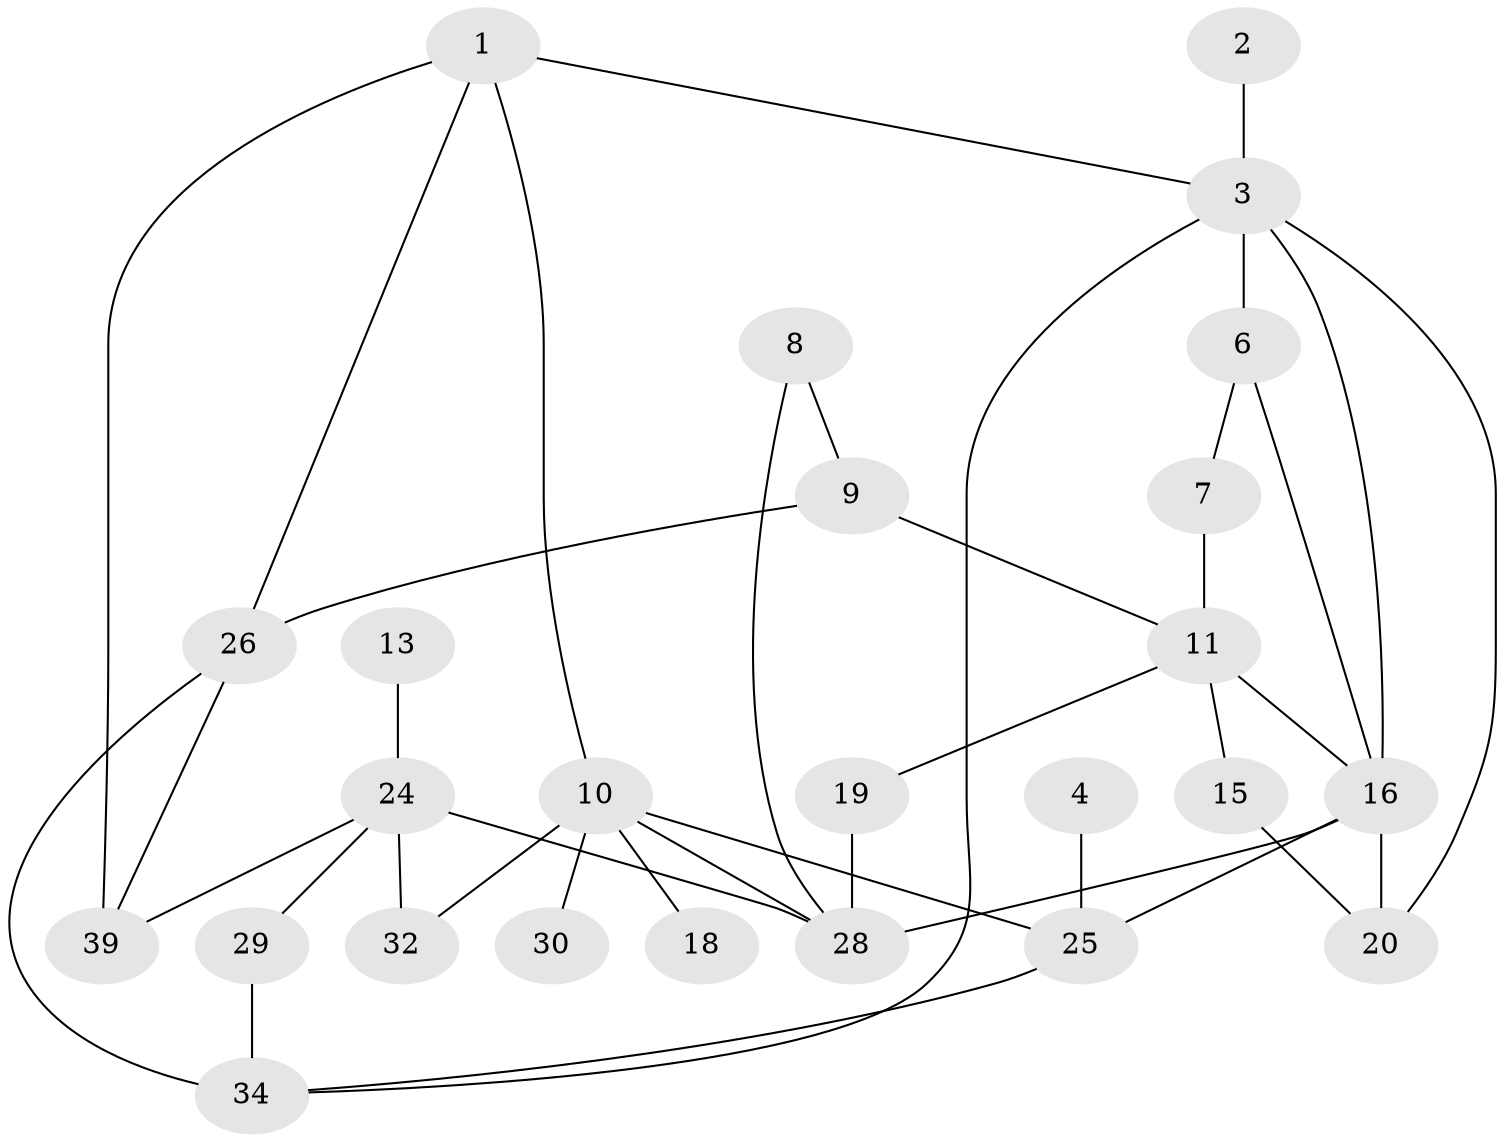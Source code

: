 // original degree distribution, {6: 0.009174311926605505, 1: 0.24770642201834864, 3: 0.2018348623853211, 0: 0.1559633027522936, 2: 0.27522935779816515, 5: 0.05504587155963303, 4: 0.045871559633027525, 7: 0.009174311926605505}
// Generated by graph-tools (version 1.1) at 2025/48/03/04/25 22:48:24]
// undirected, 25 vertices, 39 edges
graph export_dot {
  node [color=gray90,style=filled];
  1;
  2;
  3;
  4;
  6;
  7;
  8;
  9;
  10;
  11;
  13;
  15;
  16;
  18;
  19;
  20;
  24;
  25;
  26;
  28;
  29;
  30;
  32;
  34;
  39;
  1 -- 3 [weight=1.0];
  1 -- 10 [weight=1.0];
  1 -- 26 [weight=1.0];
  1 -- 39 [weight=1.0];
  2 -- 3 [weight=2.0];
  3 -- 6 [weight=2.0];
  3 -- 16 [weight=1.0];
  3 -- 20 [weight=1.0];
  3 -- 34 [weight=1.0];
  4 -- 25 [weight=1.0];
  6 -- 7 [weight=1.0];
  6 -- 16 [weight=1.0];
  7 -- 11 [weight=1.0];
  8 -- 9 [weight=1.0];
  8 -- 28 [weight=1.0];
  9 -- 11 [weight=1.0];
  9 -- 26 [weight=1.0];
  10 -- 18 [weight=1.0];
  10 -- 25 [weight=1.0];
  10 -- 28 [weight=1.0];
  10 -- 30 [weight=1.0];
  10 -- 32 [weight=1.0];
  11 -- 15 [weight=1.0];
  11 -- 16 [weight=2.0];
  11 -- 19 [weight=1.0];
  13 -- 24 [weight=1.0];
  15 -- 20 [weight=1.0];
  16 -- 20 [weight=2.0];
  16 -- 25 [weight=1.0];
  16 -- 28 [weight=1.0];
  19 -- 28 [weight=1.0];
  24 -- 28 [weight=1.0];
  24 -- 29 [weight=1.0];
  24 -- 32 [weight=1.0];
  24 -- 39 [weight=1.0];
  25 -- 34 [weight=1.0];
  26 -- 34 [weight=1.0];
  26 -- 39 [weight=1.0];
  29 -- 34 [weight=3.0];
}
